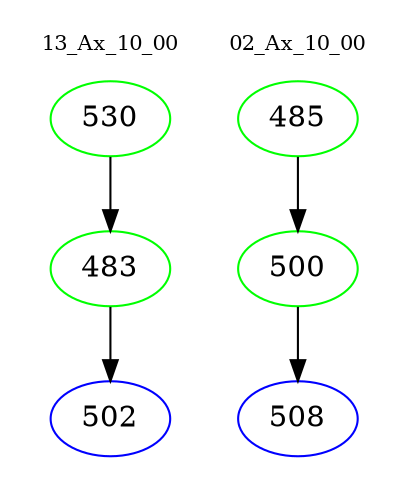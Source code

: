 digraph{
subgraph cluster_0 {
color = white
label = "13_Ax_10_00";
fontsize=10;
T0_530 [label="530", color="green"]
T0_530 -> T0_483 [color="black"]
T0_483 [label="483", color="green"]
T0_483 -> T0_502 [color="black"]
T0_502 [label="502", color="blue"]
}
subgraph cluster_1 {
color = white
label = "02_Ax_10_00";
fontsize=10;
T1_485 [label="485", color="green"]
T1_485 -> T1_500 [color="black"]
T1_500 [label="500", color="green"]
T1_500 -> T1_508 [color="black"]
T1_508 [label="508", color="blue"]
}
}

